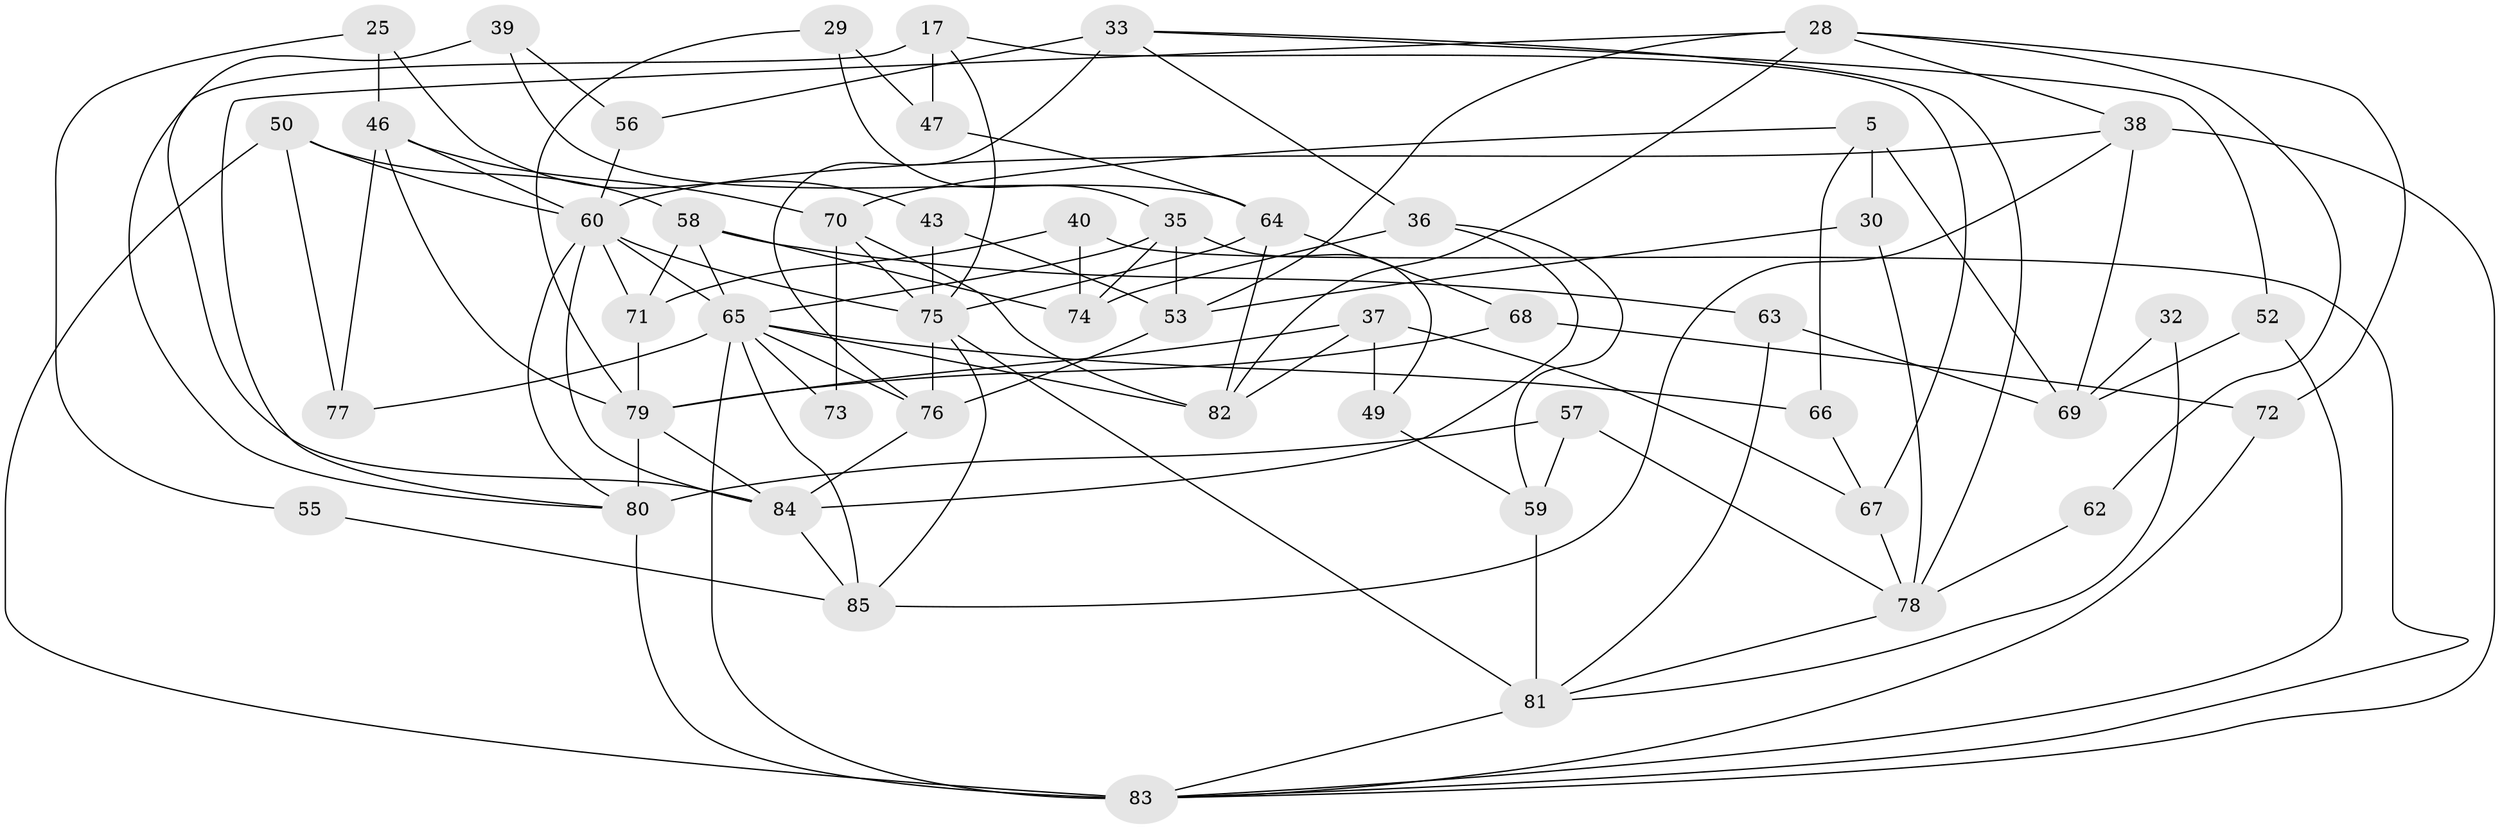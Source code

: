 // original degree distribution, {4: 0.21176470588235294, 6: 0.10588235294117647, 3: 0.3058823529411765, 5: 0.23529411764705882, 2: 0.11764705882352941, 9: 0.011764705882352941, 7: 0.011764705882352941}
// Generated by graph-tools (version 1.1) at 2025/53/03/04/25 21:53:04]
// undirected, 51 vertices, 112 edges
graph export_dot {
graph [start="1"]
  node [color=gray90,style=filled];
  5;
  17 [super="+16"];
  25;
  28;
  29;
  30;
  32;
  33;
  35;
  36;
  37;
  38;
  39;
  40 [super="+11"];
  43;
  46;
  47;
  49;
  50;
  52;
  53;
  55;
  56 [super="+15"];
  57;
  58;
  59;
  60 [super="+9+41"];
  62;
  63;
  64 [super="+24"];
  65 [super="+4+20"];
  66 [super="+18"];
  67;
  68;
  69 [super="+45"];
  70;
  71 [super="+51"];
  72;
  73;
  74;
  75 [super="+42"];
  76 [super="+6"];
  77;
  78;
  79 [super="+23+61"];
  80 [super="+31+34"];
  81 [super="+48"];
  82 [super="+44"];
  83 [super="+14+54"];
  84 [super="+27"];
  85 [super="+3"];
  5 -- 69 [weight=2];
  5 -- 30;
  5 -- 66;
  5 -- 70;
  17 -- 47 [weight=2];
  17 -- 80 [weight=2];
  17 -- 67;
  17 -- 75;
  25 -- 43;
  25 -- 46;
  25 -- 55;
  28 -- 53;
  28 -- 82;
  28 -- 38;
  28 -- 62;
  28 -- 72;
  28 -- 80;
  29 -- 35;
  29 -- 47;
  29 -- 79;
  30 -- 53;
  30 -- 78;
  32 -- 69;
  32 -- 81;
  33 -- 52;
  33 -- 36;
  33 -- 56 [weight=2];
  33 -- 76;
  33 -- 78;
  35 -- 49;
  35 -- 53;
  35 -- 74;
  35 -- 65;
  36 -- 74;
  36 -- 59;
  36 -- 84;
  37 -- 67;
  37 -- 49;
  37 -- 82;
  37 -- 79;
  38 -- 69;
  38 -- 83 [weight=2];
  38 -- 85;
  38 -- 60;
  39 -- 84;
  39 -- 56;
  39 -- 64;
  40 -- 71;
  40 -- 83;
  40 -- 74;
  43 -- 53;
  43 -- 75;
  46 -- 77;
  46 -- 70;
  46 -- 79;
  46 -- 60;
  47 -- 64 [weight=2];
  49 -- 59;
  50 -- 58;
  50 -- 77;
  50 -- 83 [weight=2];
  50 -- 60;
  52 -- 69;
  52 -- 83;
  53 -- 76;
  55 -- 85;
  56 -- 60 [weight=3];
  57 -- 59;
  57 -- 78;
  57 -- 80;
  58 -- 63;
  58 -- 74;
  58 -- 71;
  58 -- 65;
  59 -- 81 [weight=2];
  60 -- 65;
  60 -- 71;
  60 -- 75 [weight=2];
  60 -- 80 [weight=2];
  60 -- 84 [weight=2];
  62 -- 78;
  63 -- 69;
  63 -- 81;
  64 -- 68;
  64 -- 75;
  64 -- 82;
  65 -- 82 [weight=2];
  65 -- 85;
  65 -- 73 [weight=3];
  65 -- 76;
  65 -- 83 [weight=2];
  65 -- 77;
  65 -- 66;
  66 -- 67;
  67 -- 78;
  68 -- 72;
  68 -- 79;
  70 -- 73;
  70 -- 75;
  70 -- 82;
  71 -- 79 [weight=2];
  72 -- 83;
  75 -- 76;
  75 -- 81;
  75 -- 85;
  76 -- 84;
  78 -- 81;
  79 -- 84 [weight=4];
  79 -- 80 [weight=3];
  80 -- 83 [weight=2];
  81 -- 83;
  84 -- 85;
}
